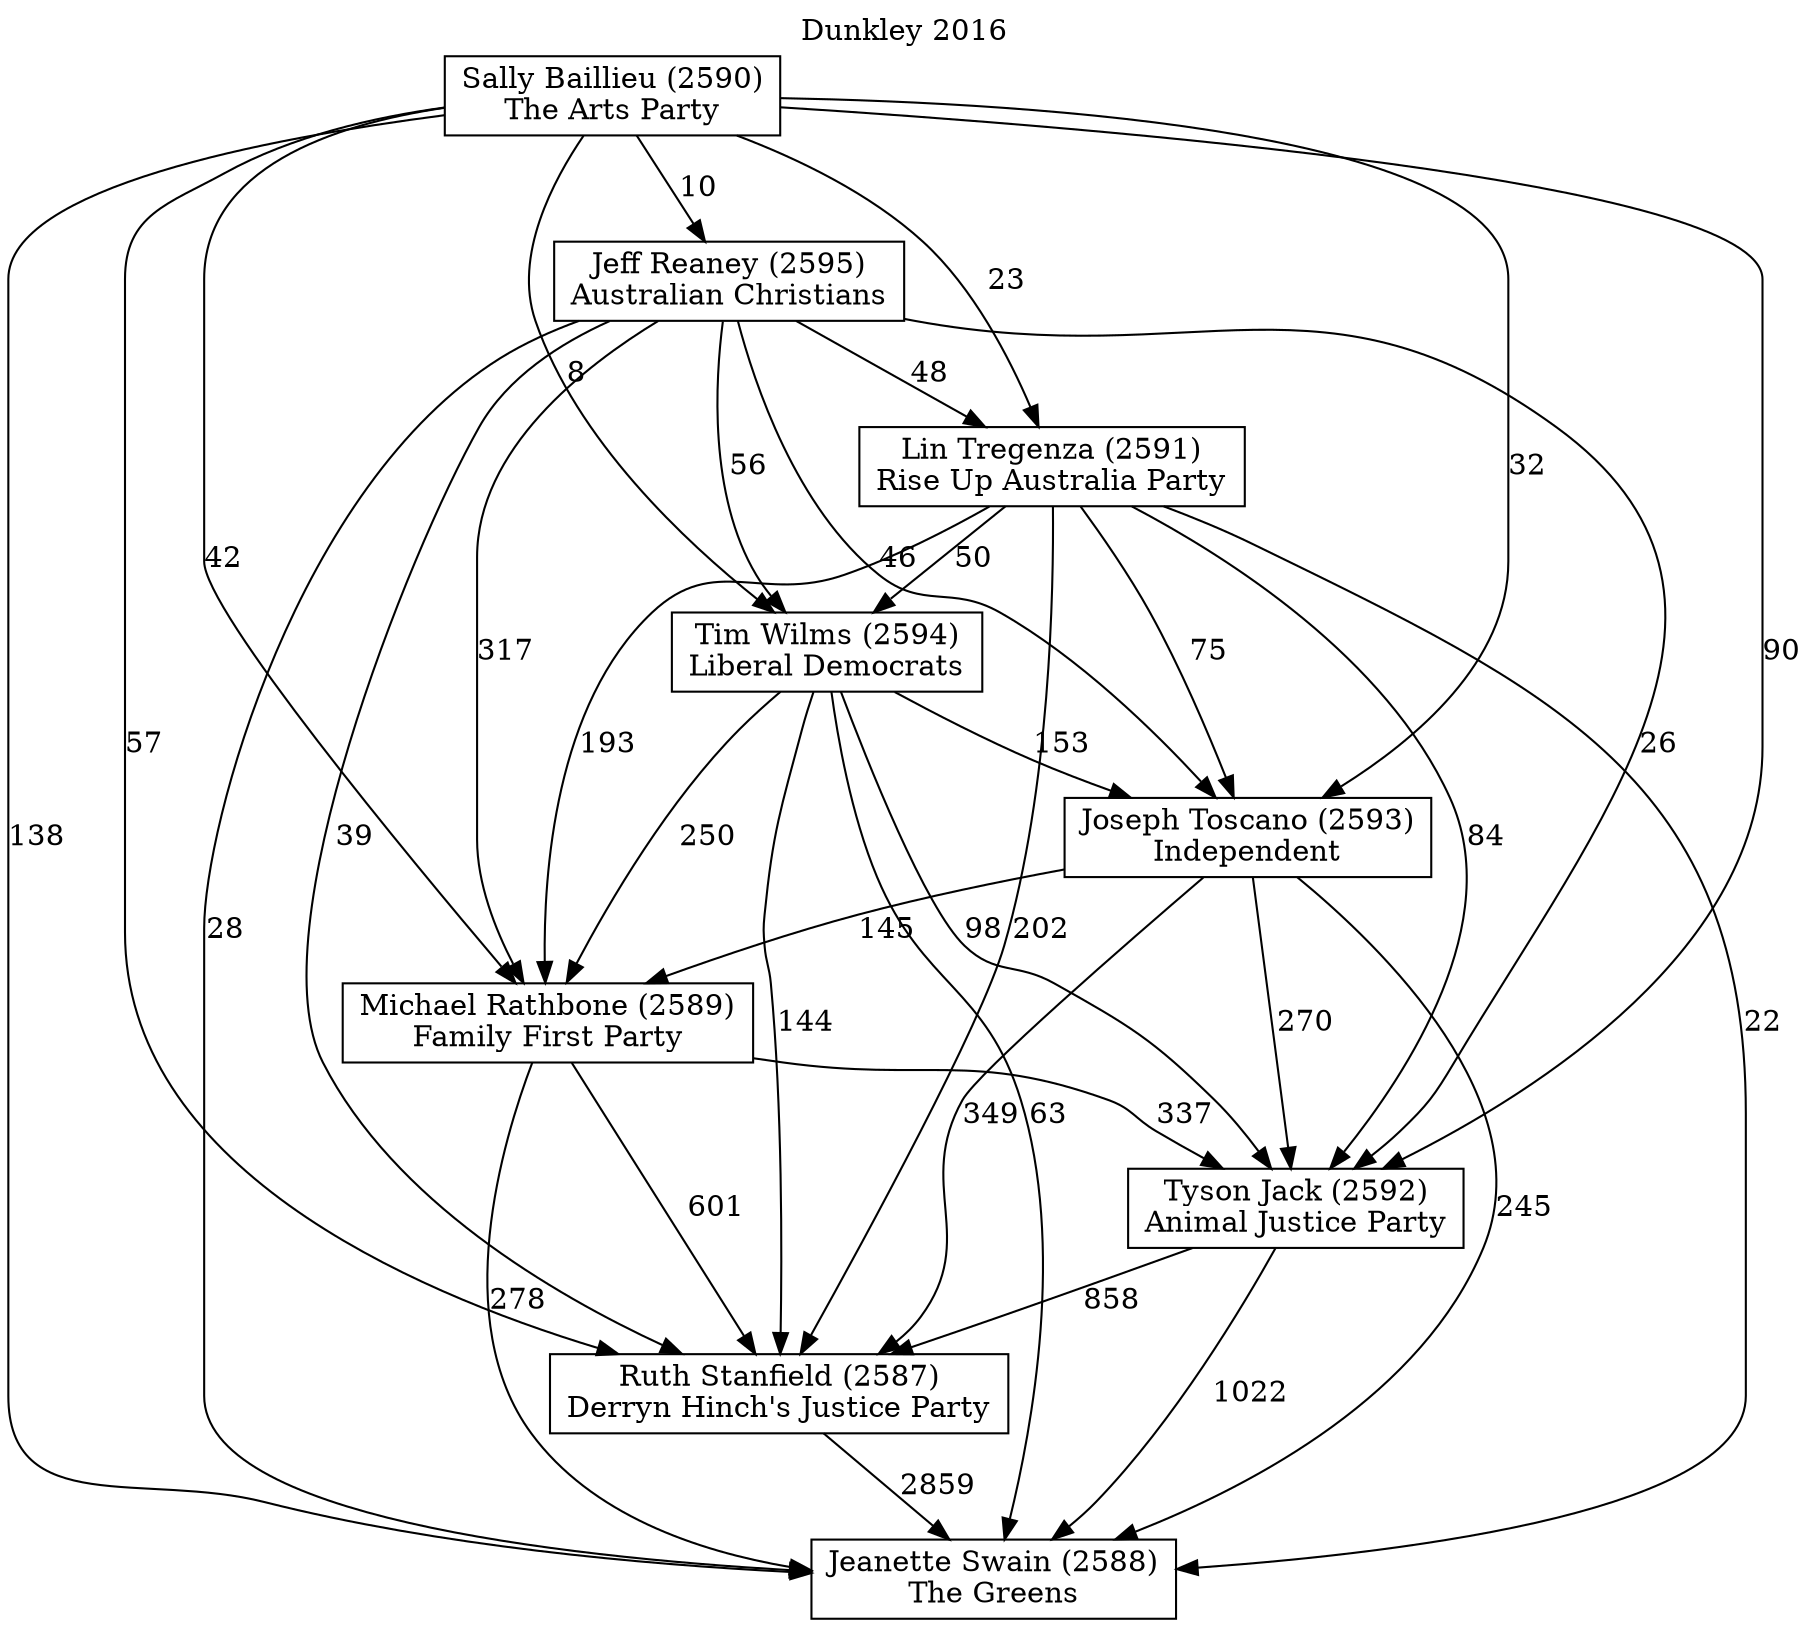 // House preference flow
digraph "Jeanette Swain (2588)_Dunkley_2016" {
	graph [label="Dunkley 2016" labelloc=t mclimit=10]
	node [shape=box]
	"Jeanette Swain (2588)" [label="Jeanette Swain (2588)
The Greens"]
	"Michael Rathbone (2589)" [label="Michael Rathbone (2589)
Family First Party"]
	"Jeff Reaney (2595)" [label="Jeff Reaney (2595)
Australian Christians"]
	"Sally Baillieu (2590)" [label="Sally Baillieu (2590)
The Arts Party"]
	"Joseph Toscano (2593)" [label="Joseph Toscano (2593)
Independent"]
	"Tyson Jack (2592)" [label="Tyson Jack (2592)
Animal Justice Party"]
	"Lin Tregenza (2591)" [label="Lin Tregenza (2591)
Rise Up Australia Party"]
	"Tim Wilms (2594)" [label="Tim Wilms (2594)
Liberal Democrats"]
	"Ruth Stanfield (2587)" [label="Ruth Stanfield (2587)
Derryn Hinch's Justice Party"]
	"Lin Tregenza (2591)" -> "Michael Rathbone (2589)" [label=193]
	"Tim Wilms (2594)" -> "Tyson Jack (2592)" [label=98]
	"Ruth Stanfield (2587)" -> "Jeanette Swain (2588)" [label=2859]
	"Lin Tregenza (2591)" -> "Tyson Jack (2592)" [label=84]
	"Lin Tregenza (2591)" -> "Tim Wilms (2594)" [label=50]
	"Lin Tregenza (2591)" -> "Jeanette Swain (2588)" [label=22]
	"Joseph Toscano (2593)" -> "Jeanette Swain (2588)" [label=245]
	"Tyson Jack (2592)" -> "Ruth Stanfield (2587)" [label=858]
	"Michael Rathbone (2589)" -> "Ruth Stanfield (2587)" [label=601]
	"Jeff Reaney (2595)" -> "Joseph Toscano (2593)" [label=46]
	"Tim Wilms (2594)" -> "Joseph Toscano (2593)" [label=153]
	"Sally Baillieu (2590)" -> "Tim Wilms (2594)" [label=8]
	"Sally Baillieu (2590)" -> "Tyson Jack (2592)" [label=90]
	"Sally Baillieu (2590)" -> "Ruth Stanfield (2587)" [label=57]
	"Joseph Toscano (2593)" -> "Tyson Jack (2592)" [label=270]
	"Tim Wilms (2594)" -> "Jeanette Swain (2588)" [label=63]
	"Lin Tregenza (2591)" -> "Joseph Toscano (2593)" [label=75]
	"Joseph Toscano (2593)" -> "Michael Rathbone (2589)" [label=145]
	"Sally Baillieu (2590)" -> "Lin Tregenza (2591)" [label=23]
	"Jeff Reaney (2595)" -> "Lin Tregenza (2591)" [label=48]
	"Jeff Reaney (2595)" -> "Jeanette Swain (2588)" [label=28]
	"Sally Baillieu (2590)" -> "Michael Rathbone (2589)" [label=42]
	"Jeff Reaney (2595)" -> "Tim Wilms (2594)" [label=56]
	"Jeff Reaney (2595)" -> "Tyson Jack (2592)" [label=26]
	"Sally Baillieu (2590)" -> "Jeanette Swain (2588)" [label=138]
	"Jeff Reaney (2595)" -> "Michael Rathbone (2589)" [label=317]
	"Lin Tregenza (2591)" -> "Ruth Stanfield (2587)" [label=202]
	"Sally Baillieu (2590)" -> "Jeff Reaney (2595)" [label=10]
	"Jeff Reaney (2595)" -> "Ruth Stanfield (2587)" [label=39]
	"Tim Wilms (2594)" -> "Michael Rathbone (2589)" [label=250]
	"Michael Rathbone (2589)" -> "Jeanette Swain (2588)" [label=278]
	"Tyson Jack (2592)" -> "Jeanette Swain (2588)" [label=1022]
	"Sally Baillieu (2590)" -> "Joseph Toscano (2593)" [label=32]
	"Tim Wilms (2594)" -> "Ruth Stanfield (2587)" [label=144]
	"Michael Rathbone (2589)" -> "Tyson Jack (2592)" [label=337]
	"Joseph Toscano (2593)" -> "Ruth Stanfield (2587)" [label=349]
}
